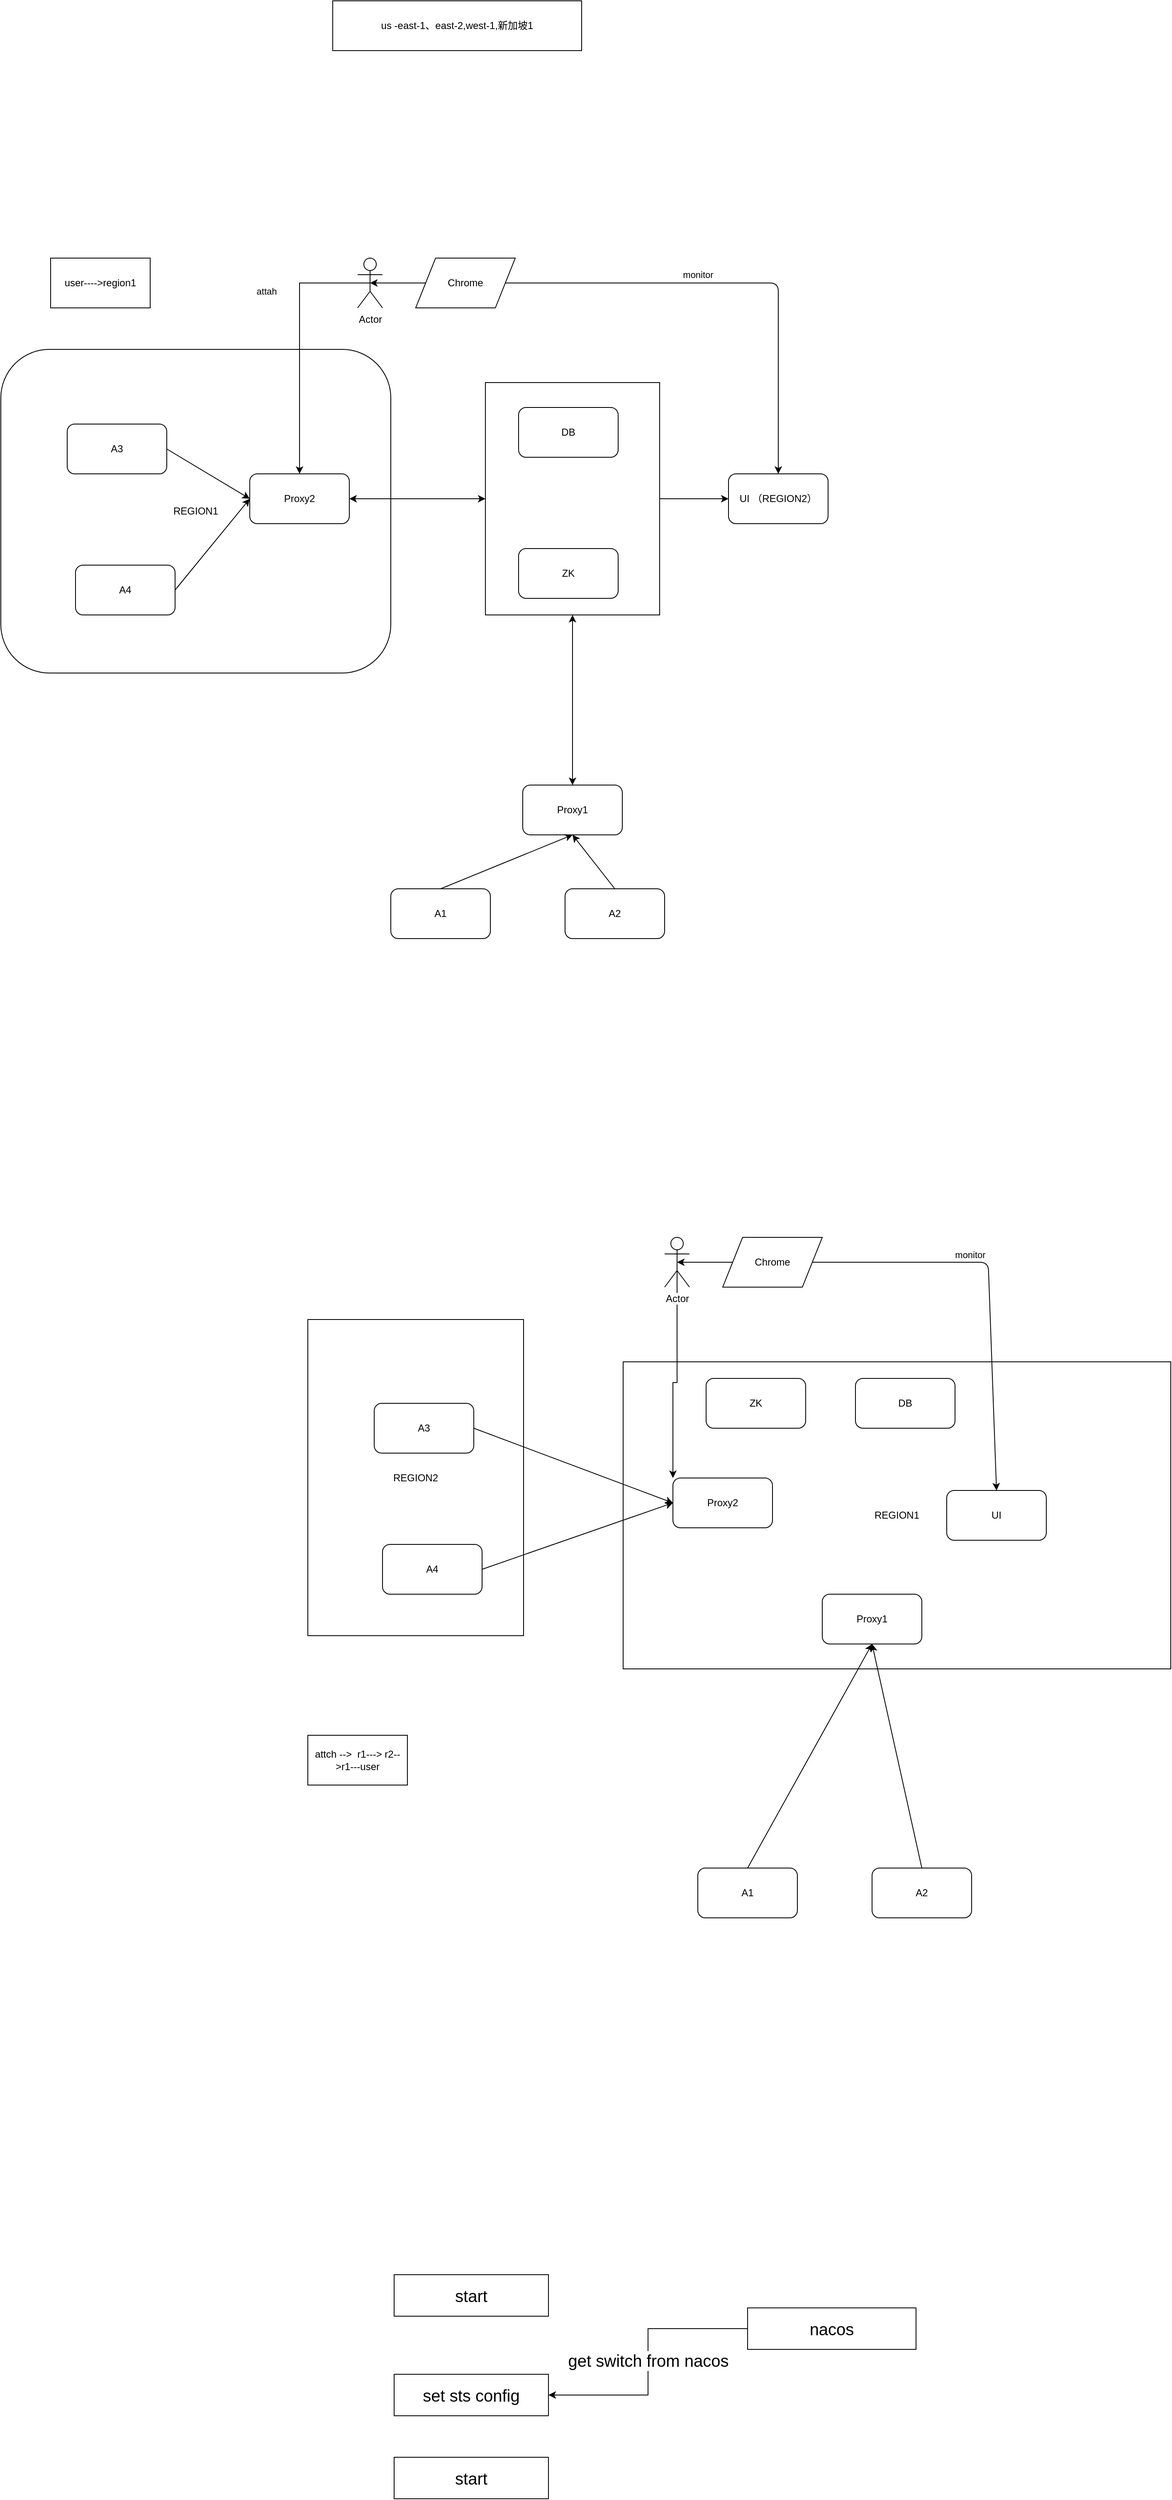 <mxfile version="20.7.4" type="github">
  <diagram id="3rOCGKYBG2pdvaZSM_1T" name="Page-1">
    <mxGraphModel dx="2387" dy="1014" grid="1" gridSize="10" guides="1" tooltips="1" connect="1" arrows="1" fold="1" page="1" pageScale="1" pageWidth="827" pageHeight="1169" math="0" shadow="0">
      <root>
        <mxCell id="0" />
        <mxCell id="1" parent="0" />
        <mxCell id="50LBui8sS1tnswhIV1ka-1" value="REGION2" style="rounded=0;whiteSpace=wrap;html=1;" parent="1" vertex="1">
          <mxGeometry x="250" y="1799" width="260" height="381" as="geometry" />
        </mxCell>
        <mxCell id="50LBui8sS1tnswhIV1ka-2" value="REGION1" style="rounded=1;whiteSpace=wrap;html=1;" parent="1" vertex="1">
          <mxGeometry x="-120" y="630" width="470" height="390" as="geometry" />
        </mxCell>
        <mxCell id="50LBui8sS1tnswhIV1ka-3" value="" style="rounded=0;whiteSpace=wrap;html=1;" parent="1" vertex="1">
          <mxGeometry x="464" y="670" width="210" height="280" as="geometry" />
        </mxCell>
        <mxCell id="50LBui8sS1tnswhIV1ka-4" value="UI （REGION2）" style="rounded=1;whiteSpace=wrap;html=1;" parent="1" vertex="1">
          <mxGeometry x="757" y="780" width="120" height="60" as="geometry" />
        </mxCell>
        <mxCell id="50LBui8sS1tnswhIV1ka-5" value="Proxy1" style="rounded=1;whiteSpace=wrap;html=1;" parent="1" vertex="1">
          <mxGeometry x="509" y="1155" width="120" height="60" as="geometry" />
        </mxCell>
        <mxCell id="50LBui8sS1tnswhIV1ka-6" value="DB" style="rounded=1;whiteSpace=wrap;html=1;" parent="1" vertex="1">
          <mxGeometry x="504" y="700" width="120" height="60" as="geometry" />
        </mxCell>
        <mxCell id="50LBui8sS1tnswhIV1ka-7" value="ZK" style="rounded=1;whiteSpace=wrap;html=1;" parent="1" vertex="1">
          <mxGeometry x="504" y="870" width="120" height="60" as="geometry" />
        </mxCell>
        <mxCell id="50LBui8sS1tnswhIV1ka-8" value="Proxy2" style="rounded=1;whiteSpace=wrap;html=1;" parent="1" vertex="1">
          <mxGeometry x="180" y="780" width="120" height="60" as="geometry" />
        </mxCell>
        <mxCell id="50LBui8sS1tnswhIV1ka-9" value="" style="endArrow=classic;startArrow=classic;html=1;entryX=0.5;entryY=1;entryDx=0;entryDy=0;exitX=0.5;exitY=0;exitDx=0;exitDy=0;" parent="1" source="50LBui8sS1tnswhIV1ka-5" target="50LBui8sS1tnswhIV1ka-3" edge="1">
          <mxGeometry width="50" height="50" relative="1" as="geometry">
            <mxPoint x="440" y="1120" as="sourcePoint" />
            <mxPoint x="490" y="1070" as="targetPoint" />
          </mxGeometry>
        </mxCell>
        <mxCell id="50LBui8sS1tnswhIV1ka-10" value="" style="endArrow=classic;startArrow=classic;html=1;entryX=0;entryY=0.5;entryDx=0;entryDy=0;exitX=1;exitY=0.5;exitDx=0;exitDy=0;" parent="1" source="50LBui8sS1tnswhIV1ka-8" target="50LBui8sS1tnswhIV1ka-3" edge="1">
          <mxGeometry width="50" height="50" relative="1" as="geometry">
            <mxPoint x="440" y="1120" as="sourcePoint" />
            <mxPoint x="490" y="1070" as="targetPoint" />
          </mxGeometry>
        </mxCell>
        <mxCell id="50LBui8sS1tnswhIV1ka-11" value="A1" style="rounded=1;whiteSpace=wrap;html=1;" parent="1" vertex="1">
          <mxGeometry x="350" y="1280" width="120" height="60" as="geometry" />
        </mxCell>
        <mxCell id="50LBui8sS1tnswhIV1ka-12" value="A2" style="rounded=1;whiteSpace=wrap;html=1;" parent="1" vertex="1">
          <mxGeometry x="560" y="1280" width="120" height="60" as="geometry" />
        </mxCell>
        <mxCell id="50LBui8sS1tnswhIV1ka-13" value="A3" style="rounded=1;whiteSpace=wrap;html=1;" parent="1" vertex="1">
          <mxGeometry x="-40" y="720" width="120" height="60" as="geometry" />
        </mxCell>
        <mxCell id="50LBui8sS1tnswhIV1ka-14" value="A4" style="rounded=1;whiteSpace=wrap;html=1;" parent="1" vertex="1">
          <mxGeometry x="-30" y="890" width="120" height="60" as="geometry" />
        </mxCell>
        <mxCell id="50LBui8sS1tnswhIV1ka-15" value="" style="endArrow=classic;html=1;exitX=1;exitY=0.5;exitDx=0;exitDy=0;entryX=0;entryY=0.5;entryDx=0;entryDy=0;" parent="1" source="50LBui8sS1tnswhIV1ka-13" target="50LBui8sS1tnswhIV1ka-8" edge="1">
          <mxGeometry width="50" height="50" relative="1" as="geometry">
            <mxPoint x="440" y="1120" as="sourcePoint" />
            <mxPoint x="490" y="1070" as="targetPoint" />
          </mxGeometry>
        </mxCell>
        <mxCell id="50LBui8sS1tnswhIV1ka-16" value="" style="endArrow=classic;html=1;exitX=1;exitY=0.5;exitDx=0;exitDy=0;entryX=0;entryY=0.5;entryDx=0;entryDy=0;" parent="1" source="50LBui8sS1tnswhIV1ka-14" target="50LBui8sS1tnswhIV1ka-8" edge="1">
          <mxGeometry width="50" height="50" relative="1" as="geometry">
            <mxPoint x="440" y="1120" as="sourcePoint" />
            <mxPoint x="490" y="1070" as="targetPoint" />
          </mxGeometry>
        </mxCell>
        <mxCell id="50LBui8sS1tnswhIV1ka-17" value="" style="endArrow=classic;html=1;exitX=0.5;exitY=0;exitDx=0;exitDy=0;entryX=0.5;entryY=1;entryDx=0;entryDy=0;" parent="1" source="50LBui8sS1tnswhIV1ka-11" target="50LBui8sS1tnswhIV1ka-5" edge="1">
          <mxGeometry width="50" height="50" relative="1" as="geometry">
            <mxPoint x="440" y="1120" as="sourcePoint" />
            <mxPoint x="490" y="1070" as="targetPoint" />
          </mxGeometry>
        </mxCell>
        <mxCell id="50LBui8sS1tnswhIV1ka-18" value="" style="endArrow=classic;html=1;exitX=0.5;exitY=0;exitDx=0;exitDy=0;entryX=0.5;entryY=1;entryDx=0;entryDy=0;" parent="1" source="50LBui8sS1tnswhIV1ka-12" target="50LBui8sS1tnswhIV1ka-5" edge="1">
          <mxGeometry width="50" height="50" relative="1" as="geometry">
            <mxPoint x="440" y="1120" as="sourcePoint" />
            <mxPoint x="490" y="1070" as="targetPoint" />
          </mxGeometry>
        </mxCell>
        <mxCell id="50LBui8sS1tnswhIV1ka-19" value="" style="endArrow=classic;html=1;entryX=0;entryY=0.5;entryDx=0;entryDy=0;exitX=1;exitY=0.5;exitDx=0;exitDy=0;" parent="1" source="50LBui8sS1tnswhIV1ka-3" target="50LBui8sS1tnswhIV1ka-4" edge="1">
          <mxGeometry width="50" height="50" relative="1" as="geometry">
            <mxPoint x="440" y="1120" as="sourcePoint" />
            <mxPoint x="490" y="1070" as="targetPoint" />
          </mxGeometry>
        </mxCell>
        <mxCell id="50LBui8sS1tnswhIV1ka-20" style="edgeStyle=orthogonalEdgeStyle;rounded=0;orthogonalLoop=1;jettySize=auto;html=1;exitX=0.5;exitY=0.5;exitDx=0;exitDy=0;exitPerimeter=0;" parent="1" source="50LBui8sS1tnswhIV1ka-22" target="50LBui8sS1tnswhIV1ka-8" edge="1">
          <mxGeometry relative="1" as="geometry" />
        </mxCell>
        <mxCell id="50LBui8sS1tnswhIV1ka-21" value="attah" style="edgeLabel;html=1;align=center;verticalAlign=middle;resizable=0;points=[];" parent="50LBui8sS1tnswhIV1ka-20" vertex="1" connectable="0">
          <mxGeometry x="-0.46" y="23" relative="1" as="geometry">
            <mxPoint x="-63" y="10" as="offset" />
          </mxGeometry>
        </mxCell>
        <mxCell id="50LBui8sS1tnswhIV1ka-22" value="Actor" style="shape=umlActor;verticalLabelPosition=bottom;labelBackgroundColor=#ffffff;verticalAlign=top;html=1;outlineConnect=0;" parent="1" vertex="1">
          <mxGeometry x="310" y="520" width="30" height="60" as="geometry" />
        </mxCell>
        <mxCell id="50LBui8sS1tnswhIV1ka-23" value="" style="endArrow=classic;startArrow=classic;html=1;exitX=0.5;exitY=0.5;exitDx=0;exitDy=0;exitPerimeter=0;entryX=0.5;entryY=0;entryDx=0;entryDy=0;" parent="1" source="50LBui8sS1tnswhIV1ka-22" target="50LBui8sS1tnswhIV1ka-4" edge="1">
          <mxGeometry width="50" height="50" relative="1" as="geometry">
            <mxPoint x="325" y="550" as="sourcePoint" />
            <mxPoint x="817" y="780" as="targetPoint" />
            <Array as="points">
              <mxPoint x="817" y="550" />
            </Array>
          </mxGeometry>
        </mxCell>
        <mxCell id="50LBui8sS1tnswhIV1ka-24" value="monitor" style="edgeLabel;html=1;align=center;verticalAlign=middle;resizable=0;points=[];" parent="50LBui8sS1tnswhIV1ka-23" vertex="1" connectable="0">
          <mxGeometry x="0.155" relative="1" as="geometry">
            <mxPoint x="-22" y="-10" as="offset" />
          </mxGeometry>
        </mxCell>
        <mxCell id="50LBui8sS1tnswhIV1ka-25" value="Chrome" style="shape=parallelogram;perimeter=parallelogramPerimeter;whiteSpace=wrap;html=1;" parent="1" vertex="1">
          <mxGeometry x="380" y="520" width="120" height="60" as="geometry" />
        </mxCell>
        <mxCell id="50LBui8sS1tnswhIV1ka-26" value="REGION1" style="rounded=0;whiteSpace=wrap;html=1;" parent="1" vertex="1">
          <mxGeometry x="630" y="1850" width="660" height="370" as="geometry" />
        </mxCell>
        <mxCell id="50LBui8sS1tnswhIV1ka-27" value="UI" style="rounded=1;whiteSpace=wrap;html=1;" parent="1" vertex="1">
          <mxGeometry x="1020" y="2005" width="120" height="60" as="geometry" />
        </mxCell>
        <mxCell id="50LBui8sS1tnswhIV1ka-28" value="Proxy1" style="rounded=1;whiteSpace=wrap;html=1;" parent="1" vertex="1">
          <mxGeometry x="870" y="2130" width="120" height="60" as="geometry" />
        </mxCell>
        <mxCell id="50LBui8sS1tnswhIV1ka-29" value="DB" style="rounded=1;whiteSpace=wrap;html=1;" parent="1" vertex="1">
          <mxGeometry x="910" y="1870" width="120" height="60" as="geometry" />
        </mxCell>
        <mxCell id="50LBui8sS1tnswhIV1ka-30" value="ZK" style="rounded=1;whiteSpace=wrap;html=1;" parent="1" vertex="1">
          <mxGeometry x="730" y="1870" width="120" height="60" as="geometry" />
        </mxCell>
        <mxCell id="50LBui8sS1tnswhIV1ka-31" value="Proxy2" style="rounded=1;whiteSpace=wrap;html=1;" parent="1" vertex="1">
          <mxGeometry x="690" y="1990" width="120" height="60" as="geometry" />
        </mxCell>
        <mxCell id="50LBui8sS1tnswhIV1ka-32" value="A1" style="rounded=1;whiteSpace=wrap;html=1;" parent="1" vertex="1">
          <mxGeometry x="720" y="2460" width="120" height="60" as="geometry" />
        </mxCell>
        <mxCell id="50LBui8sS1tnswhIV1ka-33" value="A2" style="rounded=1;whiteSpace=wrap;html=1;" parent="1" vertex="1">
          <mxGeometry x="930" y="2460" width="120" height="60" as="geometry" />
        </mxCell>
        <mxCell id="50LBui8sS1tnswhIV1ka-34" value="A3" style="rounded=1;whiteSpace=wrap;html=1;" parent="1" vertex="1">
          <mxGeometry x="330" y="1900" width="120" height="60" as="geometry" />
        </mxCell>
        <mxCell id="50LBui8sS1tnswhIV1ka-35" value="A4" style="rounded=1;whiteSpace=wrap;html=1;" parent="1" vertex="1">
          <mxGeometry x="340" y="2070" width="120" height="60" as="geometry" />
        </mxCell>
        <mxCell id="50LBui8sS1tnswhIV1ka-36" value="" style="endArrow=classic;html=1;exitX=1;exitY=0.5;exitDx=0;exitDy=0;entryX=0;entryY=0.5;entryDx=0;entryDy=0;" parent="1" source="50LBui8sS1tnswhIV1ka-34" target="50LBui8sS1tnswhIV1ka-31" edge="1">
          <mxGeometry width="50" height="50" relative="1" as="geometry">
            <mxPoint x="810" y="2300" as="sourcePoint" />
            <mxPoint x="860" y="2250" as="targetPoint" />
          </mxGeometry>
        </mxCell>
        <mxCell id="50LBui8sS1tnswhIV1ka-37" value="" style="endArrow=classic;html=1;exitX=1;exitY=0.5;exitDx=0;exitDy=0;entryX=0;entryY=0.5;entryDx=0;entryDy=0;" parent="1" source="50LBui8sS1tnswhIV1ka-35" target="50LBui8sS1tnswhIV1ka-31" edge="1">
          <mxGeometry width="50" height="50" relative="1" as="geometry">
            <mxPoint x="810" y="2300" as="sourcePoint" />
            <mxPoint x="860" y="2250" as="targetPoint" />
          </mxGeometry>
        </mxCell>
        <mxCell id="50LBui8sS1tnswhIV1ka-38" value="" style="endArrow=classic;html=1;exitX=0.5;exitY=0;exitDx=0;exitDy=0;entryX=0.5;entryY=1;entryDx=0;entryDy=0;" parent="1" source="50LBui8sS1tnswhIV1ka-32" target="50LBui8sS1tnswhIV1ka-28" edge="1">
          <mxGeometry width="50" height="50" relative="1" as="geometry">
            <mxPoint x="810" y="2300" as="sourcePoint" />
            <mxPoint x="860" y="2250" as="targetPoint" />
          </mxGeometry>
        </mxCell>
        <mxCell id="50LBui8sS1tnswhIV1ka-39" value="" style="endArrow=classic;html=1;exitX=0.5;exitY=0;exitDx=0;exitDy=0;entryX=0.5;entryY=1;entryDx=0;entryDy=0;" parent="1" source="50LBui8sS1tnswhIV1ka-33" target="50LBui8sS1tnswhIV1ka-28" edge="1">
          <mxGeometry width="50" height="50" relative="1" as="geometry">
            <mxPoint x="810" y="2300" as="sourcePoint" />
            <mxPoint x="860" y="2250" as="targetPoint" />
          </mxGeometry>
        </mxCell>
        <mxCell id="50LBui8sS1tnswhIV1ka-40" style="edgeStyle=orthogonalEdgeStyle;rounded=0;orthogonalLoop=1;jettySize=auto;html=1;exitX=0.5;exitY=0.5;exitDx=0;exitDy=0;exitPerimeter=0;entryX=0;entryY=0;entryDx=0;entryDy=0;" parent="1" source="50LBui8sS1tnswhIV1ka-41" target="50LBui8sS1tnswhIV1ka-31" edge="1">
          <mxGeometry relative="1" as="geometry" />
        </mxCell>
        <mxCell id="50LBui8sS1tnswhIV1ka-41" value="Actor" style="shape=umlActor;verticalLabelPosition=bottom;labelBackgroundColor=#ffffff;verticalAlign=top;html=1;outlineConnect=0;" parent="1" vertex="1">
          <mxGeometry x="680" y="1700" width="30" height="60" as="geometry" />
        </mxCell>
        <mxCell id="50LBui8sS1tnswhIV1ka-42" value="" style="endArrow=classic;startArrow=classic;html=1;exitX=0.5;exitY=0.5;exitDx=0;exitDy=0;exitPerimeter=0;entryX=0.5;entryY=0;entryDx=0;entryDy=0;" parent="1" source="50LBui8sS1tnswhIV1ka-41" target="50LBui8sS1tnswhIV1ka-27" edge="1">
          <mxGeometry width="50" height="50" relative="1" as="geometry">
            <mxPoint x="695" y="1730" as="sourcePoint" />
            <mxPoint x="1187" y="1960" as="targetPoint" />
            <Array as="points">
              <mxPoint x="1070" y="1730" />
            </Array>
          </mxGeometry>
        </mxCell>
        <mxCell id="50LBui8sS1tnswhIV1ka-43" value="monitor" style="edgeLabel;html=1;align=center;verticalAlign=middle;resizable=0;points=[];" parent="50LBui8sS1tnswhIV1ka-42" vertex="1" connectable="0">
          <mxGeometry x="0.155" relative="1" as="geometry">
            <mxPoint x="-22" y="-10" as="offset" />
          </mxGeometry>
        </mxCell>
        <mxCell id="50LBui8sS1tnswhIV1ka-44" value="Chrome" style="shape=parallelogram;perimeter=parallelogramPerimeter;whiteSpace=wrap;html=1;" parent="1" vertex="1">
          <mxGeometry x="750" y="1700" width="120" height="60" as="geometry" />
        </mxCell>
        <mxCell id="50LBui8sS1tnswhIV1ka-45" value="attch --&amp;gt;&amp;nbsp; r1---&amp;gt; r2--&amp;gt;r1---user" style="rounded=0;whiteSpace=wrap;html=1;" parent="1" vertex="1">
          <mxGeometry x="250" y="2300" width="120" height="60" as="geometry" />
        </mxCell>
        <mxCell id="50LBui8sS1tnswhIV1ka-46" value="user----&amp;gt;region1" style="rounded=0;whiteSpace=wrap;html=1;" parent="1" vertex="1">
          <mxGeometry x="-60" y="520" width="120" height="60" as="geometry" />
        </mxCell>
        <mxCell id="50LBui8sS1tnswhIV1ka-47" value="us -east-1、east-2,west-1,新加坡1" style="rounded=0;whiteSpace=wrap;html=1;" parent="1" vertex="1">
          <mxGeometry x="280" y="210" width="300" height="60" as="geometry" />
        </mxCell>
        <mxCell id="GGoEMhuIVAGTVx5QSTLp-1" value="&lt;font style=&quot;font-size: 20px;&quot;&gt;start&lt;/font&gt;" style="rounded=0;whiteSpace=wrap;html=1;" vertex="1" parent="1">
          <mxGeometry x="354" y="2950" width="186" height="50" as="geometry" />
        </mxCell>
        <mxCell id="GGoEMhuIVAGTVx5QSTLp-2" value="&lt;font style=&quot;font-size: 20px;&quot;&gt;set sts config&lt;/font&gt;" style="rounded=0;whiteSpace=wrap;html=1;" vertex="1" parent="1">
          <mxGeometry x="354" y="3070" width="186" height="50" as="geometry" />
        </mxCell>
        <mxCell id="GGoEMhuIVAGTVx5QSTLp-5" style="edgeStyle=orthogonalEdgeStyle;rounded=0;orthogonalLoop=1;jettySize=auto;html=1;entryX=1;entryY=0.5;entryDx=0;entryDy=0;fontSize=20;" edge="1" parent="1" source="GGoEMhuIVAGTVx5QSTLp-3" target="GGoEMhuIVAGTVx5QSTLp-2">
          <mxGeometry relative="1" as="geometry" />
        </mxCell>
        <mxCell id="GGoEMhuIVAGTVx5QSTLp-6" value="get switch from nacos" style="edgeLabel;html=1;align=center;verticalAlign=middle;resizable=0;points=[];fontSize=20;" vertex="1" connectable="0" parent="GGoEMhuIVAGTVx5QSTLp-5">
          <mxGeometry x="-0.017" relative="1" as="geometry">
            <mxPoint as="offset" />
          </mxGeometry>
        </mxCell>
        <mxCell id="GGoEMhuIVAGTVx5QSTLp-3" value="&lt;font style=&quot;font-size: 20px;&quot;&gt;nacos&lt;/font&gt;" style="rounded=0;whiteSpace=wrap;html=1;" vertex="1" parent="1">
          <mxGeometry x="780" y="2990" width="203" height="50" as="geometry" />
        </mxCell>
        <mxCell id="GGoEMhuIVAGTVx5QSTLp-4" value="&lt;font style=&quot;font-size: 20px;&quot;&gt;start&lt;/font&gt;" style="rounded=0;whiteSpace=wrap;html=1;" vertex="1" parent="1">
          <mxGeometry x="354" y="3170" width="186" height="50" as="geometry" />
        </mxCell>
      </root>
    </mxGraphModel>
  </diagram>
</mxfile>
